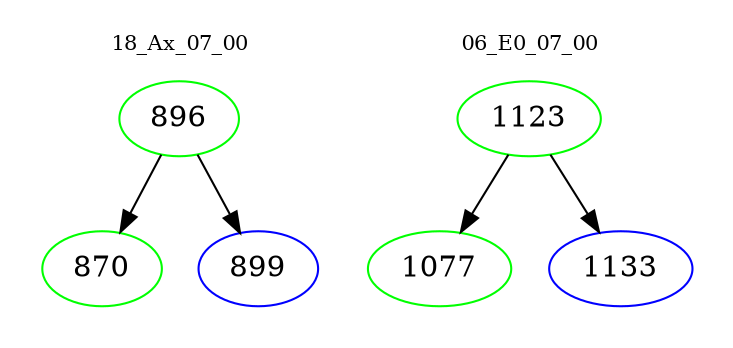 digraph{
subgraph cluster_0 {
color = white
label = "18_Ax_07_00";
fontsize=10;
T0_896 [label="896", color="green"]
T0_896 -> T0_870 [color="black"]
T0_870 [label="870", color="green"]
T0_896 -> T0_899 [color="black"]
T0_899 [label="899", color="blue"]
}
subgraph cluster_1 {
color = white
label = "06_E0_07_00";
fontsize=10;
T1_1123 [label="1123", color="green"]
T1_1123 -> T1_1077 [color="black"]
T1_1077 [label="1077", color="green"]
T1_1123 -> T1_1133 [color="black"]
T1_1133 [label="1133", color="blue"]
}
}
